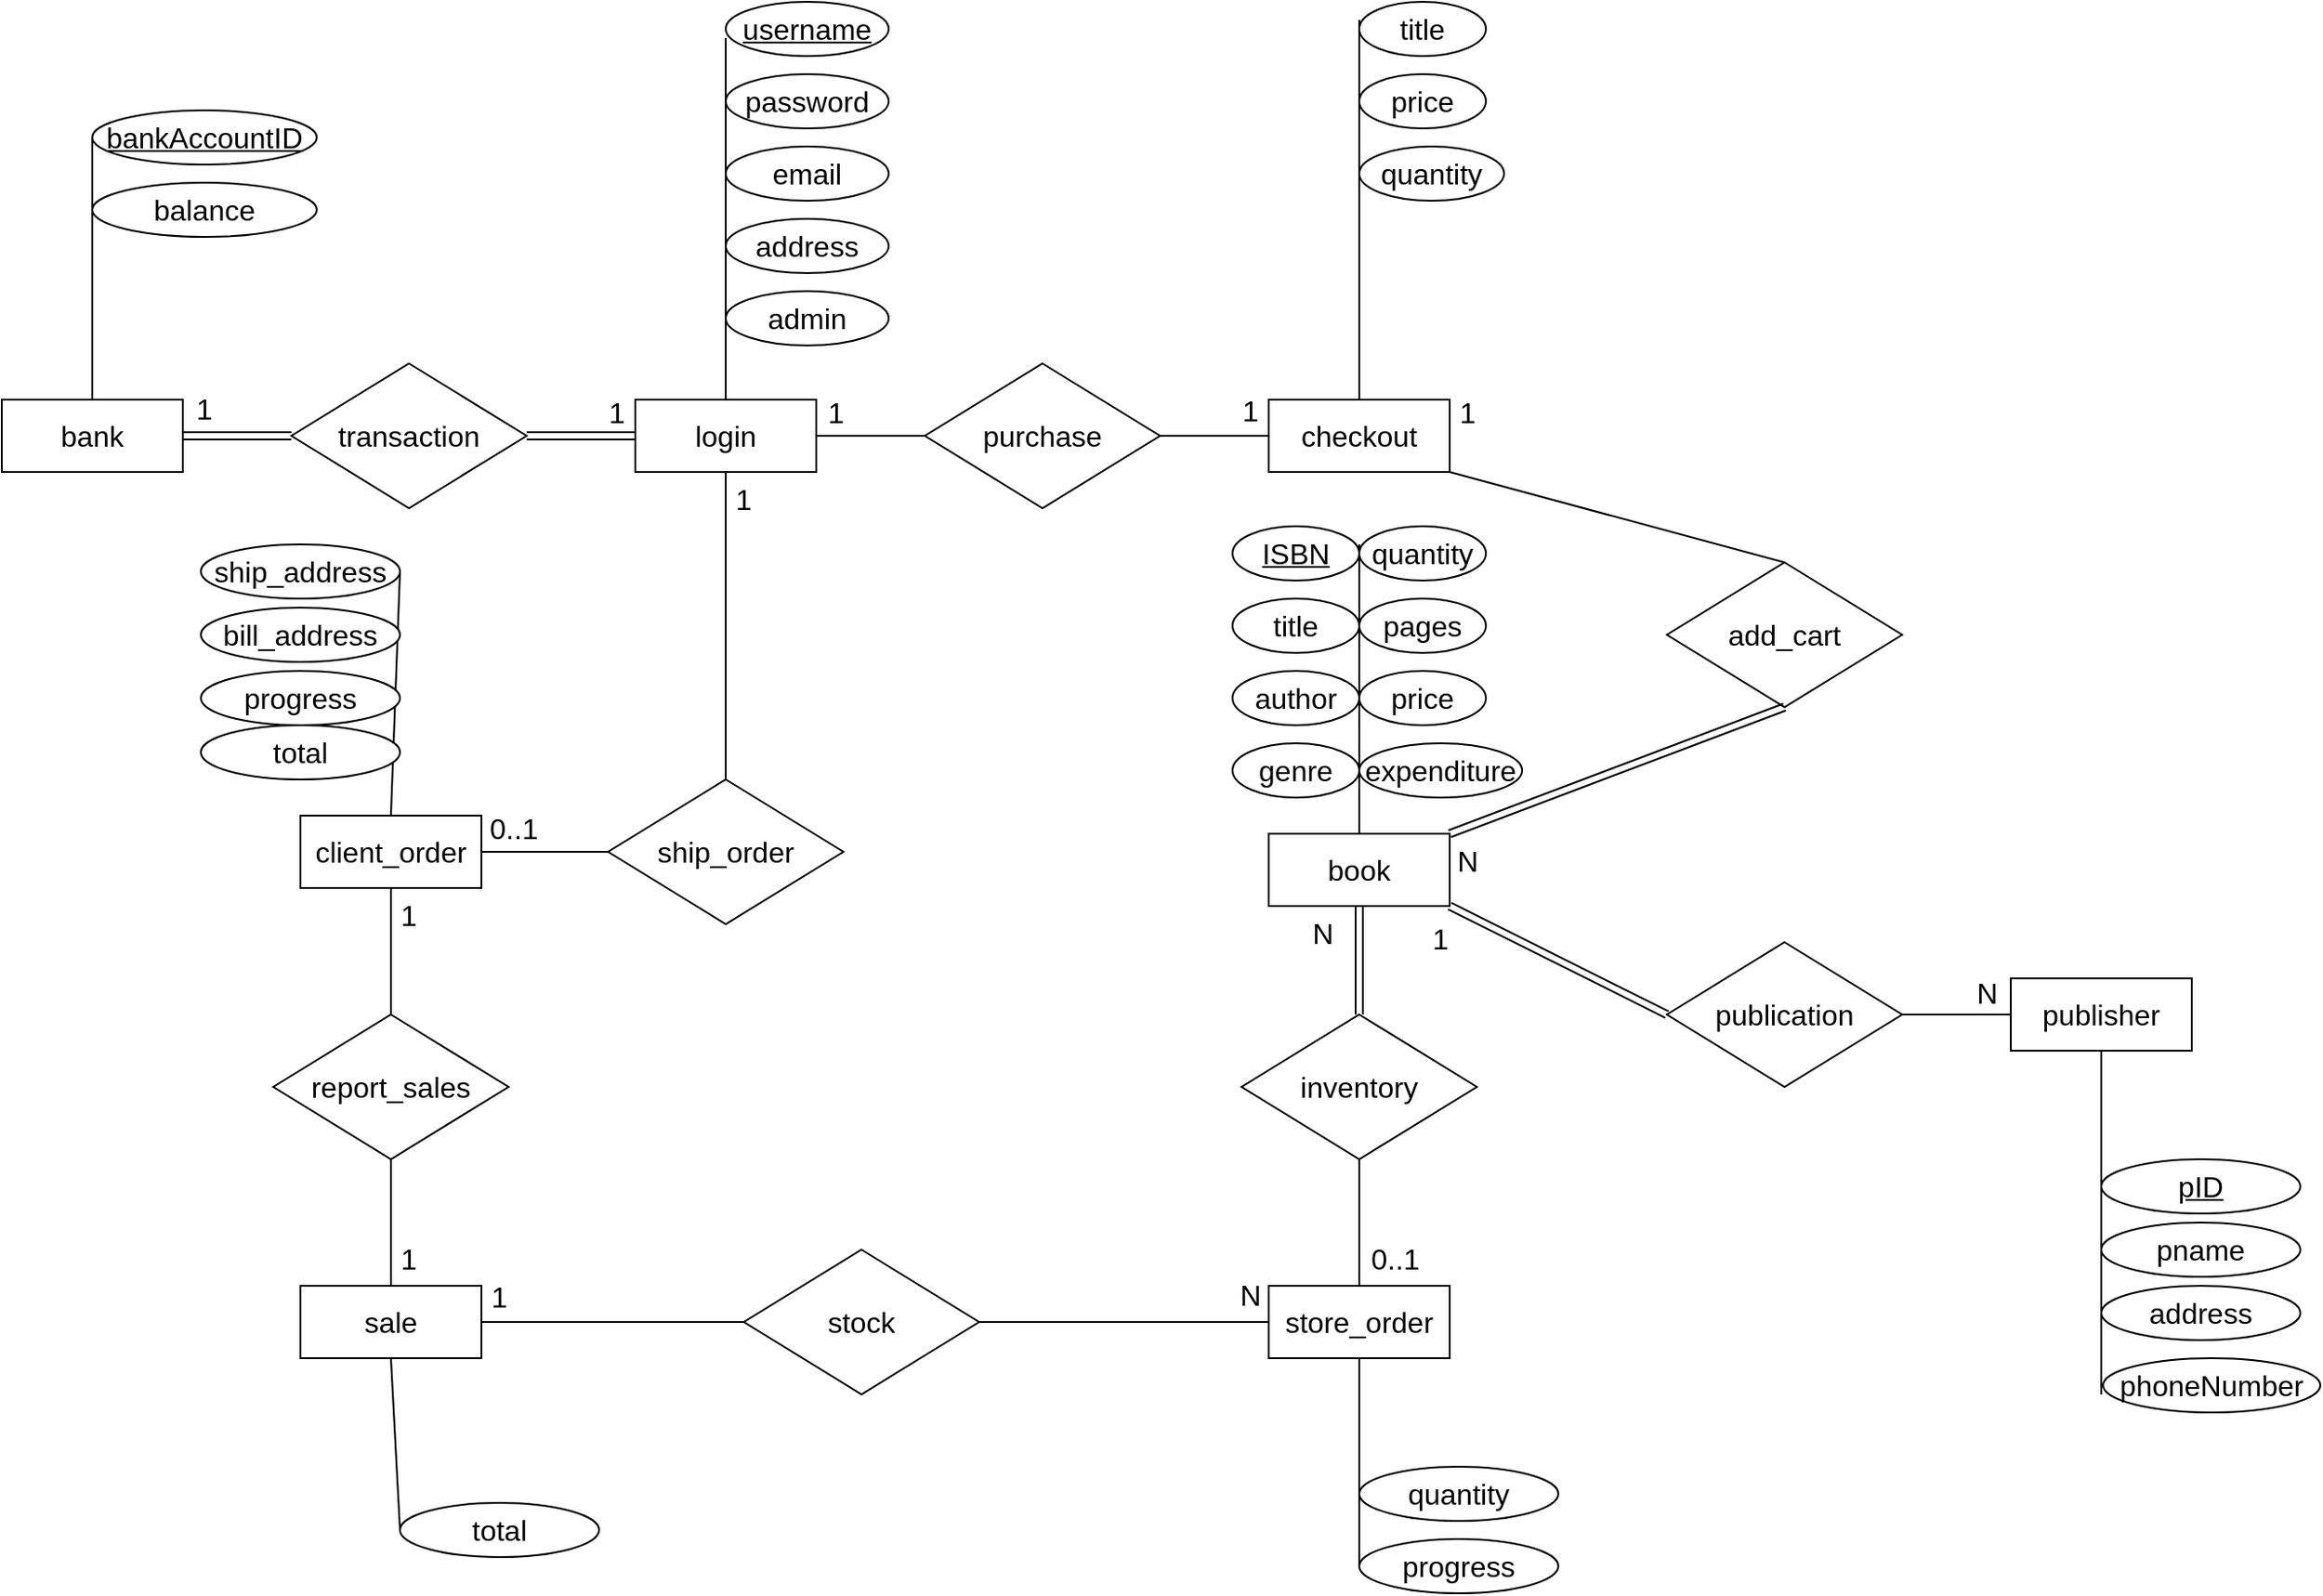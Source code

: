 <mxfile version="20.6.0" type="device"><diagram id="R2lEEEUBdFMjLlhIrx00" name="Page-1"><mxGraphModel dx="761" dy="1754" grid="1" gridSize="10" guides="1" tooltips="1" connect="1" arrows="1" fold="1" page="1" pageScale="1" pageWidth="850" pageHeight="1100" math="0" shadow="0" extFonts="Permanent Marker^https://fonts.googleapis.com/css?family=Permanent+Marker"><root><mxCell id="0"/><mxCell id="1" parent="0"/><mxCell id="kXxSYoKshDspHprGYkoT-1" value="bank" style="rounded=0;whiteSpace=wrap;html=1;fontSize=16;" vertex="1" parent="1"><mxGeometry x="160" y="80" width="100" height="40" as="geometry"/></mxCell><mxCell id="kXxSYoKshDspHprGYkoT-2" value="login" style="rounded=0;whiteSpace=wrap;html=1;fontSize=16;" vertex="1" parent="1"><mxGeometry x="510" y="80" width="100" height="40" as="geometry"/></mxCell><mxCell id="kXxSYoKshDspHprGYkoT-3" value="checkout" style="rounded=0;whiteSpace=wrap;html=1;fontSize=16;" vertex="1" parent="1"><mxGeometry x="860" y="80" width="100" height="40" as="geometry"/></mxCell><mxCell id="kXxSYoKshDspHprGYkoT-4" value="book" style="rounded=0;whiteSpace=wrap;html=1;fontSize=16;" vertex="1" parent="1"><mxGeometry x="860" y="320" width="100" height="40" as="geometry"/></mxCell><mxCell id="kXxSYoKshDspHprGYkoT-5" value="client_order" style="rounded=0;whiteSpace=wrap;html=1;fontSize=16;" vertex="1" parent="1"><mxGeometry x="325" y="310" width="100" height="40" as="geometry"/></mxCell><mxCell id="kXxSYoKshDspHprGYkoT-6" value="sale" style="rounded=0;whiteSpace=wrap;html=1;fontSize=16;" vertex="1" parent="1"><mxGeometry x="325" y="570" width="100" height="40" as="geometry"/></mxCell><mxCell id="kXxSYoKshDspHprGYkoT-7" value="store_order" style="rounded=0;whiteSpace=wrap;html=1;fontSize=16;" vertex="1" parent="1"><mxGeometry x="860" y="570" width="100" height="40" as="geometry"/></mxCell><mxCell id="kXxSYoKshDspHprGYkoT-8" value="publisher" style="rounded=0;whiteSpace=wrap;html=1;fontSize=16;" vertex="1" parent="1"><mxGeometry x="1270" y="400" width="100" height="40" as="geometry"/></mxCell><mxCell id="kXxSYoKshDspHprGYkoT-9" value="transaction" style="rhombus;whiteSpace=wrap;html=1;fontSize=16;" vertex="1" parent="1"><mxGeometry x="320" y="60" width="130" height="80" as="geometry"/></mxCell><mxCell id="kXxSYoKshDspHprGYkoT-12" value="purchase" style="rhombus;whiteSpace=wrap;html=1;fontSize=16;" vertex="1" parent="1"><mxGeometry x="670" y="60" width="130" height="80" as="geometry"/></mxCell><mxCell id="kXxSYoKshDspHprGYkoT-13" value="add_cart" style="rhombus;whiteSpace=wrap;html=1;fontSize=16;" vertex="1" parent="1"><mxGeometry x="1080" y="170" width="130" height="80" as="geometry"/></mxCell><mxCell id="kXxSYoKshDspHprGYkoT-14" value="inventory" style="rhombus;whiteSpace=wrap;html=1;fontSize=16;" vertex="1" parent="1"><mxGeometry x="845" y="420" width="130" height="80" as="geometry"/></mxCell><mxCell id="kXxSYoKshDspHprGYkoT-15" value="publication" style="rhombus;whiteSpace=wrap;html=1;fontSize=16;" vertex="1" parent="1"><mxGeometry x="1080" y="380" width="130" height="80" as="geometry"/></mxCell><mxCell id="kXxSYoKshDspHprGYkoT-16" value="ship_order" style="rhombus;whiteSpace=wrap;html=1;fontSize=16;" vertex="1" parent="1"><mxGeometry x="495" y="290" width="130" height="80" as="geometry"/></mxCell><mxCell id="kXxSYoKshDspHprGYkoT-17" value="stock" style="rhombus;whiteSpace=wrap;html=1;fontSize=16;" vertex="1" parent="1"><mxGeometry x="570" y="550" width="130" height="80" as="geometry"/></mxCell><mxCell id="kXxSYoKshDspHprGYkoT-18" value="report_sales" style="rhombus;whiteSpace=wrap;html=1;fontSize=16;" vertex="1" parent="1"><mxGeometry x="310" y="420" width="130" height="80" as="geometry"/></mxCell><mxCell id="kXxSYoKshDspHprGYkoT-24" value="" style="shape=link;html=1;rounded=0;fontSize=12;endArrow=open;startSize=14;endSize=14;sourcePerimeterSpacing=8;targetPerimeterSpacing=8;curved=1;exitX=1;exitY=0.5;exitDx=0;exitDy=0;entryX=0;entryY=0.5;entryDx=0;entryDy=0;" edge="1" parent="1" source="kXxSYoKshDspHprGYkoT-1" target="kXxSYoKshDspHprGYkoT-9"><mxGeometry width="100" relative="1" as="geometry"><mxPoint x="620" y="190" as="sourcePoint"/><mxPoint x="320" y="100" as="targetPoint"/></mxGeometry></mxCell><mxCell id="kXxSYoKshDspHprGYkoT-25" value="" style="shape=link;html=1;rounded=0;fontSize=12;endArrow=open;startSize=14;endSize=14;sourcePerimeterSpacing=8;targetPerimeterSpacing=8;curved=1;exitX=1;exitY=0.5;exitDx=0;exitDy=0;entryX=0;entryY=0.5;entryDx=0;entryDy=0;" edge="1" parent="1" source="kXxSYoKshDspHprGYkoT-9" target="kXxSYoKshDspHprGYkoT-2"><mxGeometry width="100" relative="1" as="geometry"><mxPoint x="620" y="190" as="sourcePoint"/><mxPoint x="720" y="190" as="targetPoint"/></mxGeometry></mxCell><mxCell id="kXxSYoKshDspHprGYkoT-26" value="" style="shape=link;html=1;rounded=0;fontSize=12;endArrow=open;startSize=14;endSize=14;sourcePerimeterSpacing=8;targetPerimeterSpacing=8;curved=1;entryX=0.5;entryY=1;entryDx=0;entryDy=0;exitX=1;exitY=0;exitDx=0;exitDy=0;" edge="1" parent="1" source="kXxSYoKshDspHprGYkoT-4" target="kXxSYoKshDspHprGYkoT-13"><mxGeometry width="100" relative="1" as="geometry"><mxPoint x="1060" y="330" as="sourcePoint"/><mxPoint x="720" y="190" as="targetPoint"/></mxGeometry></mxCell><mxCell id="kXxSYoKshDspHprGYkoT-27" value="" style="shape=link;html=1;rounded=0;fontSize=12;endArrow=open;startSize=14;endSize=14;sourcePerimeterSpacing=8;targetPerimeterSpacing=8;curved=1;entryX=1;entryY=1;entryDx=0;entryDy=0;exitX=0;exitY=0.5;exitDx=0;exitDy=0;" edge="1" parent="1" source="kXxSYoKshDspHprGYkoT-15" target="kXxSYoKshDspHprGYkoT-4"><mxGeometry width="100" relative="1" as="geometry"><mxPoint x="620" y="300" as="sourcePoint"/><mxPoint x="720" y="300" as="targetPoint"/></mxGeometry></mxCell><mxCell id="kXxSYoKshDspHprGYkoT-28" value="" style="shape=link;html=1;rounded=0;fontSize=12;endArrow=open;startSize=14;endSize=14;sourcePerimeterSpacing=8;targetPerimeterSpacing=8;curved=1;exitX=0.5;exitY=1;exitDx=0;exitDy=0;entryX=0.5;entryY=0;entryDx=0;entryDy=0;" edge="1" parent="1" source="kXxSYoKshDspHprGYkoT-4" target="kXxSYoKshDspHprGYkoT-14"><mxGeometry width="100" relative="1" as="geometry"><mxPoint x="620" y="300" as="sourcePoint"/><mxPoint x="720" y="300" as="targetPoint"/></mxGeometry></mxCell><mxCell id="kXxSYoKshDspHprGYkoT-31" value="" style="endArrow=none;html=1;rounded=0;fontSize=12;startSize=14;endSize=14;sourcePerimeterSpacing=8;targetPerimeterSpacing=8;curved=1;entryX=1;entryY=1;entryDx=0;entryDy=0;exitX=0.5;exitY=0;exitDx=0;exitDy=0;" edge="1" parent="1" source="kXxSYoKshDspHprGYkoT-13" target="kXxSYoKshDspHprGYkoT-3"><mxGeometry width="50" height="50" relative="1" as="geometry"><mxPoint x="640" y="330" as="sourcePoint"/><mxPoint x="690" y="280" as="targetPoint"/></mxGeometry></mxCell><mxCell id="kXxSYoKshDspHprGYkoT-32" value="" style="endArrow=none;html=1;rounded=0;fontSize=12;startSize=14;endSize=14;sourcePerimeterSpacing=8;targetPerimeterSpacing=8;curved=1;entryX=1;entryY=0.5;entryDx=0;entryDy=0;exitX=0;exitY=0.5;exitDx=0;exitDy=0;" edge="1" parent="1" source="kXxSYoKshDspHprGYkoT-3" target="kXxSYoKshDspHprGYkoT-12"><mxGeometry width="50" height="50" relative="1" as="geometry"><mxPoint x="640" y="330" as="sourcePoint"/><mxPoint x="690" y="280" as="targetPoint"/></mxGeometry></mxCell><mxCell id="kXxSYoKshDspHprGYkoT-33" value="" style="endArrow=none;html=1;rounded=0;fontSize=12;startSize=14;endSize=14;sourcePerimeterSpacing=8;targetPerimeterSpacing=8;curved=1;entryX=1;entryY=0.5;entryDx=0;entryDy=0;exitX=0;exitY=0.5;exitDx=0;exitDy=0;" edge="1" parent="1" source="kXxSYoKshDspHprGYkoT-12" target="kXxSYoKshDspHprGYkoT-2"><mxGeometry width="50" height="50" relative="1" as="geometry"><mxPoint x="640" y="330" as="sourcePoint"/><mxPoint x="690" y="280" as="targetPoint"/></mxGeometry></mxCell><mxCell id="kXxSYoKshDspHprGYkoT-34" value="" style="endArrow=none;html=1;rounded=0;fontSize=12;startSize=14;endSize=14;sourcePerimeterSpacing=8;targetPerimeterSpacing=8;curved=1;entryX=0.5;entryY=0;entryDx=0;entryDy=0;exitX=0.5;exitY=1;exitDx=0;exitDy=0;" edge="1" parent="1" source="kXxSYoKshDspHprGYkoT-5" target="kXxSYoKshDspHprGYkoT-18"><mxGeometry width="50" height="50" relative="1" as="geometry"><mxPoint x="640" y="330" as="sourcePoint"/><mxPoint x="690" y="280" as="targetPoint"/></mxGeometry></mxCell><mxCell id="kXxSYoKshDspHprGYkoT-35" value="" style="endArrow=none;html=1;rounded=0;fontSize=12;startSize=14;endSize=14;sourcePerimeterSpacing=8;targetPerimeterSpacing=8;curved=1;entryX=0;entryY=0.5;entryDx=0;entryDy=0;exitX=1;exitY=0.5;exitDx=0;exitDy=0;" edge="1" parent="1" source="kXxSYoKshDspHprGYkoT-5" target="kXxSYoKshDspHprGYkoT-16"><mxGeometry width="50" height="50" relative="1" as="geometry"><mxPoint x="640" y="330" as="sourcePoint"/><mxPoint x="690" y="280" as="targetPoint"/></mxGeometry></mxCell><mxCell id="kXxSYoKshDspHprGYkoT-36" value="" style="endArrow=none;html=1;rounded=0;fontSize=12;startSize=14;endSize=14;sourcePerimeterSpacing=8;targetPerimeterSpacing=8;curved=1;entryX=0.5;entryY=1;entryDx=0;entryDy=0;exitX=0.5;exitY=0;exitDx=0;exitDy=0;" edge="1" parent="1" source="kXxSYoKshDspHprGYkoT-16" target="kXxSYoKshDspHprGYkoT-2"><mxGeometry width="50" height="50" relative="1" as="geometry"><mxPoint x="640" y="330" as="sourcePoint"/><mxPoint x="690" y="280" as="targetPoint"/></mxGeometry></mxCell><mxCell id="kXxSYoKshDspHprGYkoT-37" value="" style="endArrow=none;html=1;rounded=0;fontSize=12;startSize=14;endSize=14;sourcePerimeterSpacing=8;targetPerimeterSpacing=8;curved=1;entryX=0.5;entryY=1;entryDx=0;entryDy=0;exitX=0.5;exitY=0;exitDx=0;exitDy=0;" edge="1" parent="1" source="kXxSYoKshDspHprGYkoT-7" target="kXxSYoKshDspHprGYkoT-14"><mxGeometry width="50" height="50" relative="1" as="geometry"><mxPoint x="640" y="330" as="sourcePoint"/><mxPoint x="690" y="280" as="targetPoint"/></mxGeometry></mxCell><mxCell id="kXxSYoKshDspHprGYkoT-38" value="" style="endArrow=none;html=1;rounded=0;fontSize=12;startSize=14;endSize=14;sourcePerimeterSpacing=8;targetPerimeterSpacing=8;curved=1;entryX=1;entryY=0.5;entryDx=0;entryDy=0;exitX=0;exitY=0.5;exitDx=0;exitDy=0;" edge="1" parent="1" source="kXxSYoKshDspHprGYkoT-8" target="kXxSYoKshDspHprGYkoT-15"><mxGeometry width="50" height="50" relative="1" as="geometry"><mxPoint x="700" y="410" as="sourcePoint"/><mxPoint x="750" y="360" as="targetPoint"/></mxGeometry></mxCell><mxCell id="kXxSYoKshDspHprGYkoT-39" value="" style="endArrow=none;html=1;rounded=0;fontSize=12;startSize=14;endSize=14;sourcePerimeterSpacing=8;targetPerimeterSpacing=8;curved=1;exitX=1;exitY=0.5;exitDx=0;exitDy=0;entryX=0;entryY=0.5;entryDx=0;entryDy=0;" edge="1" parent="1" source="kXxSYoKshDspHprGYkoT-17" target="kXxSYoKshDspHprGYkoT-7"><mxGeometry width="50" height="50" relative="1" as="geometry"><mxPoint x="635" y="330" as="sourcePoint"/><mxPoint x="685" y="280" as="targetPoint"/></mxGeometry></mxCell><mxCell id="kXxSYoKshDspHprGYkoT-40" value="" style="endArrow=none;html=1;rounded=0;fontSize=12;startSize=14;endSize=14;sourcePerimeterSpacing=8;targetPerimeterSpacing=8;curved=1;exitX=0;exitY=0.5;exitDx=0;exitDy=0;entryX=1;entryY=0.5;entryDx=0;entryDy=0;" edge="1" parent="1" source="kXxSYoKshDspHprGYkoT-17" target="kXxSYoKshDspHprGYkoT-6"><mxGeometry width="50" height="50" relative="1" as="geometry"><mxPoint x="635" y="330" as="sourcePoint"/><mxPoint x="685" y="280" as="targetPoint"/></mxGeometry></mxCell><mxCell id="kXxSYoKshDspHprGYkoT-41" value="" style="endArrow=none;html=1;rounded=0;fontSize=12;startSize=14;endSize=14;sourcePerimeterSpacing=8;targetPerimeterSpacing=8;curved=1;entryX=0.5;entryY=0;entryDx=0;entryDy=0;exitX=0.5;exitY=1;exitDx=0;exitDy=0;" edge="1" parent="1" source="kXxSYoKshDspHprGYkoT-18" target="kXxSYoKshDspHprGYkoT-6"><mxGeometry width="50" height="50" relative="1" as="geometry"><mxPoint x="640" y="330" as="sourcePoint"/><mxPoint x="690" y="280" as="targetPoint"/></mxGeometry></mxCell><mxCell id="kXxSYoKshDspHprGYkoT-42" value="&lt;u&gt;bankAccountID&lt;/u&gt;" style="ellipse;whiteSpace=wrap;html=1;fontSize=16;" vertex="1" parent="1"><mxGeometry x="210" y="-80" width="124" height="30" as="geometry"/></mxCell><mxCell id="kXxSYoKshDspHprGYkoT-44" value="" style="endArrow=none;html=1;rounded=0;fontSize=12;startSize=14;endSize=14;sourcePerimeterSpacing=8;targetPerimeterSpacing=8;curved=1;entryX=0.5;entryY=0;entryDx=0;entryDy=0;exitX=0;exitY=0.5;exitDx=0;exitDy=0;" edge="1" parent="1" source="kXxSYoKshDspHprGYkoT-42" target="kXxSYoKshDspHprGYkoT-1"><mxGeometry width="50" height="50" relative="1" as="geometry"><mxPoint x="210" y="-100" as="sourcePoint"/><mxPoint x="210" y="70" as="targetPoint"/></mxGeometry></mxCell><mxCell id="kXxSYoKshDspHprGYkoT-45" value="balance" style="ellipse;whiteSpace=wrap;html=1;fontSize=16;" vertex="1" parent="1"><mxGeometry x="210" y="-40" width="124" height="30" as="geometry"/></mxCell><mxCell id="kXxSYoKshDspHprGYkoT-50" value="" style="endArrow=none;html=1;rounded=0;fontSize=12;startSize=14;endSize=14;sourcePerimeterSpacing=8;targetPerimeterSpacing=8;curved=1;entryX=0.5;entryY=1;entryDx=0;entryDy=0;" edge="1" parent="1" target="kXxSYoKshDspHprGYkoT-8"><mxGeometry width="50" height="50" relative="1" as="geometry"><mxPoint x="1320" y="630" as="sourcePoint"/><mxPoint x="1140.588" y="510" as="targetPoint"/></mxGeometry></mxCell><mxCell id="kXxSYoKshDspHprGYkoT-51" value="" style="endArrow=none;html=1;rounded=0;fontSize=12;startSize=14;endSize=14;sourcePerimeterSpacing=8;targetPerimeterSpacing=8;curved=1;entryX=0.5;entryY=1;entryDx=0;entryDy=0;exitX=0;exitY=0.5;exitDx=0;exitDy=0;" edge="1" parent="1" source="kXxSYoKshDspHprGYkoT-80" target="kXxSYoKshDspHprGYkoT-7"><mxGeometry width="50" height="50" relative="1" as="geometry"><mxPoint x="910" y="780" as="sourcePoint"/><mxPoint x="440" y="280" as="targetPoint"/></mxGeometry></mxCell><mxCell id="kXxSYoKshDspHprGYkoT-52" value="" style="endArrow=none;html=1;rounded=0;fontSize=12;startSize=14;endSize=14;sourcePerimeterSpacing=8;targetPerimeterSpacing=8;curved=1;entryX=0.5;entryY=1;entryDx=0;entryDy=0;exitX=0;exitY=0.5;exitDx=0;exitDy=0;" edge="1" parent="1" source="kXxSYoKshDspHprGYkoT-78" target="kXxSYoKshDspHprGYkoT-6"><mxGeometry width="50" height="50" relative="1" as="geometry"><mxPoint x="555" y="710" as="sourcePoint"/><mxPoint x="440" y="270" as="targetPoint"/></mxGeometry></mxCell><mxCell id="kXxSYoKshDspHprGYkoT-53" value="" style="endArrow=none;html=1;rounded=0;fontSize=12;startSize=14;endSize=14;sourcePerimeterSpacing=8;targetPerimeterSpacing=8;curved=1;entryX=0.5;entryY=0;entryDx=0;entryDy=0;exitX=1;exitY=0.5;exitDx=0;exitDy=0;" edge="1" parent="1" source="kXxSYoKshDspHprGYkoT-74" target="kXxSYoKshDspHprGYkoT-5"><mxGeometry width="50" height="50" relative="1" as="geometry"><mxPoint x="500" y="240" as="sourcePoint"/><mxPoint x="225" y="450" as="targetPoint"/></mxGeometry></mxCell><mxCell id="kXxSYoKshDspHprGYkoT-54" value="" style="endArrow=none;html=1;rounded=0;fontSize=12;startSize=14;endSize=14;sourcePerimeterSpacing=8;targetPerimeterSpacing=8;curved=1;entryX=0.5;entryY=0;entryDx=0;entryDy=0;" edge="1" parent="1" target="kXxSYoKshDspHprGYkoT-4"><mxGeometry width="50" height="50" relative="1" as="geometry"><mxPoint x="910" y="160" as="sourcePoint"/><mxPoint x="440" y="270" as="targetPoint"/></mxGeometry></mxCell><mxCell id="kXxSYoKshDspHprGYkoT-55" value="" style="endArrow=none;html=1;rounded=0;fontSize=12;startSize=14;endSize=14;sourcePerimeterSpacing=8;targetPerimeterSpacing=8;curved=1;entryX=0.5;entryY=0;entryDx=0;entryDy=0;" edge="1" parent="1" target="kXxSYoKshDspHprGYkoT-3"><mxGeometry width="50" height="50" relative="1" as="geometry"><mxPoint x="910" y="-130" as="sourcePoint"/><mxPoint x="440" y="270" as="targetPoint"/></mxGeometry></mxCell><mxCell id="kXxSYoKshDspHprGYkoT-56" value="" style="endArrow=none;html=1;rounded=0;fontSize=12;startSize=14;endSize=14;sourcePerimeterSpacing=8;targetPerimeterSpacing=8;curved=1;entryX=0.5;entryY=0;entryDx=0;entryDy=0;" edge="1" parent="1" target="kXxSYoKshDspHprGYkoT-2"><mxGeometry width="50" height="50" relative="1" as="geometry"><mxPoint x="560" y="-120" as="sourcePoint"/><mxPoint x="440" y="270" as="targetPoint"/></mxGeometry></mxCell><mxCell id="kXxSYoKshDspHprGYkoT-57" value="&lt;u&gt;username&lt;/u&gt;" style="ellipse;whiteSpace=wrap;html=1;fontSize=16;" vertex="1" parent="1"><mxGeometry x="560" y="-140" width="90" height="30" as="geometry"/></mxCell><mxCell id="kXxSYoKshDspHprGYkoT-58" value="password" style="ellipse;whiteSpace=wrap;html=1;fontSize=16;" vertex="1" parent="1"><mxGeometry x="560" y="-100" width="90" height="30" as="geometry"/></mxCell><mxCell id="kXxSYoKshDspHprGYkoT-59" value="email" style="ellipse;whiteSpace=wrap;html=1;fontSize=16;" vertex="1" parent="1"><mxGeometry x="560" y="-60" width="90" height="30" as="geometry"/></mxCell><mxCell id="kXxSYoKshDspHprGYkoT-61" value="address" style="ellipse;whiteSpace=wrap;html=1;fontSize=16;" vertex="1" parent="1"><mxGeometry x="560" y="-20" width="90" height="30" as="geometry"/></mxCell><mxCell id="kXxSYoKshDspHprGYkoT-62" value="admin" style="ellipse;whiteSpace=wrap;html=1;fontSize=16;" vertex="1" parent="1"><mxGeometry x="560" y="20" width="90" height="30" as="geometry"/></mxCell><mxCell id="kXxSYoKshDspHprGYkoT-63" value="title" style="ellipse;whiteSpace=wrap;html=1;fontSize=16;" vertex="1" parent="1"><mxGeometry x="910" y="-140" width="70" height="30" as="geometry"/></mxCell><mxCell id="kXxSYoKshDspHprGYkoT-64" value="price" style="ellipse;whiteSpace=wrap;html=1;fontSize=16;" vertex="1" parent="1"><mxGeometry x="910" y="-100" width="70" height="30" as="geometry"/></mxCell><mxCell id="kXxSYoKshDspHprGYkoT-65" value="quantity" style="ellipse;whiteSpace=wrap;html=1;fontSize=16;" vertex="1" parent="1"><mxGeometry x="910" y="-60" width="80" height="30" as="geometry"/></mxCell><mxCell id="kXxSYoKshDspHprGYkoT-66" value="&lt;u&gt;ISBN&lt;/u&gt;" style="ellipse;whiteSpace=wrap;html=1;fontSize=16;" vertex="1" parent="1"><mxGeometry x="840" y="150" width="70" height="30" as="geometry"/></mxCell><mxCell id="kXxSYoKshDspHprGYkoT-67" value="title" style="ellipse;whiteSpace=wrap;html=1;fontSize=16;" vertex="1" parent="1"><mxGeometry x="840" y="190" width="70" height="30" as="geometry"/></mxCell><mxCell id="kXxSYoKshDspHprGYkoT-68" value="author" style="ellipse;whiteSpace=wrap;html=1;fontSize=16;" vertex="1" parent="1"><mxGeometry x="840" y="230" width="70" height="30" as="geometry"/></mxCell><mxCell id="kXxSYoKshDspHprGYkoT-69" value="genre" style="ellipse;whiteSpace=wrap;html=1;fontSize=16;" vertex="1" parent="1"><mxGeometry x="840" y="270" width="70" height="30" as="geometry"/></mxCell><mxCell id="kXxSYoKshDspHprGYkoT-70" value="quantity" style="ellipse;whiteSpace=wrap;html=1;fontSize=16;" vertex="1" parent="1"><mxGeometry x="910" y="150" width="70" height="30" as="geometry"/></mxCell><mxCell id="kXxSYoKshDspHprGYkoT-71" value="pages" style="ellipse;whiteSpace=wrap;html=1;fontSize=16;" vertex="1" parent="1"><mxGeometry x="910" y="190" width="70" height="30" as="geometry"/></mxCell><mxCell id="kXxSYoKshDspHprGYkoT-72" value="price" style="ellipse;whiteSpace=wrap;html=1;fontSize=16;" vertex="1" parent="1"><mxGeometry x="910" y="230" width="70" height="30" as="geometry"/></mxCell><mxCell id="kXxSYoKshDspHprGYkoT-73" value="expenditure" style="ellipse;whiteSpace=wrap;html=1;fontSize=16;" vertex="1" parent="1"><mxGeometry x="910" y="270" width="90" height="30" as="geometry"/></mxCell><mxCell id="kXxSYoKshDspHprGYkoT-74" value="ship_address" style="ellipse;whiteSpace=wrap;html=1;fontSize=16;" vertex="1" parent="1"><mxGeometry x="270" y="160" width="110" height="30" as="geometry"/></mxCell><mxCell id="kXxSYoKshDspHprGYkoT-75" value="bill_address" style="ellipse;whiteSpace=wrap;html=1;fontSize=16;" vertex="1" parent="1"><mxGeometry x="270" y="195" width="110" height="30" as="geometry"/></mxCell><mxCell id="kXxSYoKshDspHprGYkoT-76" value="progress" style="ellipse;whiteSpace=wrap;html=1;fontSize=16;" vertex="1" parent="1"><mxGeometry x="270" y="230" width="110" height="30" as="geometry"/></mxCell><mxCell id="kXxSYoKshDspHprGYkoT-77" value="total" style="ellipse;whiteSpace=wrap;html=1;fontSize=16;" vertex="1" parent="1"><mxGeometry x="270" y="260" width="110" height="30" as="geometry"/></mxCell><mxCell id="kXxSYoKshDspHprGYkoT-78" value="total" style="ellipse;whiteSpace=wrap;html=1;fontSize=16;" vertex="1" parent="1"><mxGeometry x="380" y="690" width="110" height="30" as="geometry"/></mxCell><mxCell id="kXxSYoKshDspHprGYkoT-79" value="quantity" style="ellipse;whiteSpace=wrap;html=1;fontSize=16;" vertex="1" parent="1"><mxGeometry x="910" y="670" width="110" height="30" as="geometry"/></mxCell><mxCell id="kXxSYoKshDspHprGYkoT-80" value="progress" style="ellipse;whiteSpace=wrap;html=1;fontSize=16;" vertex="1" parent="1"><mxGeometry x="910" y="710" width="110" height="30" as="geometry"/></mxCell><mxCell id="kXxSYoKshDspHprGYkoT-81" value="&lt;u&gt;pID&lt;/u&gt;" style="ellipse;whiteSpace=wrap;html=1;fontSize=16;" vertex="1" parent="1"><mxGeometry x="1320" y="500" width="110" height="30" as="geometry"/></mxCell><mxCell id="kXxSYoKshDspHprGYkoT-82" value="pname" style="ellipse;whiteSpace=wrap;html=1;fontSize=16;" vertex="1" parent="1"><mxGeometry x="1320" y="535" width="110" height="30" as="geometry"/></mxCell><mxCell id="kXxSYoKshDspHprGYkoT-83" value="address" style="ellipse;whiteSpace=wrap;html=1;fontSize=16;" vertex="1" parent="1"><mxGeometry x="1320" y="570" width="110" height="30" as="geometry"/></mxCell><mxCell id="kXxSYoKshDspHprGYkoT-84" value="phoneNumber" style="ellipse;whiteSpace=wrap;html=1;fontSize=16;" vertex="1" parent="1"><mxGeometry x="1321" y="610" width="120" height="30" as="geometry"/></mxCell><mxCell id="kXxSYoKshDspHprGYkoT-87" value="1" style="text;strokeColor=none;fillColor=none;html=1;align=center;verticalAlign=middle;whiteSpace=wrap;rounded=0;fontSize=16;" vertex="1" parent="1"><mxGeometry x="242" y="70" width="60" height="30" as="geometry"/></mxCell><mxCell id="kXxSYoKshDspHprGYkoT-88" value="1" style="text;strokeColor=none;fillColor=none;html=1;align=center;verticalAlign=middle;whiteSpace=wrap;rounded=0;fontSize=16;" vertex="1" parent="1"><mxGeometry x="470" y="72" width="60" height="30" as="geometry"/></mxCell><mxCell id="kXxSYoKshDspHprGYkoT-90" value="1" style="text;strokeColor=none;fillColor=none;html=1;align=center;verticalAlign=middle;whiteSpace=wrap;rounded=0;fontSize=16;" vertex="1" parent="1"><mxGeometry x="591" y="72" width="60" height="30" as="geometry"/></mxCell><mxCell id="kXxSYoKshDspHprGYkoT-92" value="1" style="text;strokeColor=none;fillColor=none;html=1;align=center;verticalAlign=middle;whiteSpace=wrap;rounded=0;fontSize=16;" vertex="1" parent="1"><mxGeometry x="540" y="120" width="60" height="30" as="geometry"/></mxCell><mxCell id="kXxSYoKshDspHprGYkoT-93" value="0..1" style="text;strokeColor=none;fillColor=none;html=1;align=center;verticalAlign=middle;whiteSpace=wrap;rounded=0;fontSize=16;" vertex="1" parent="1"><mxGeometry x="413" y="302" width="60" height="30" as="geometry"/></mxCell><mxCell id="kXxSYoKshDspHprGYkoT-98" value="1" style="text;strokeColor=none;fillColor=none;html=1;align=center;verticalAlign=middle;whiteSpace=wrap;rounded=0;fontSize=16;" vertex="1" parent="1"><mxGeometry x="355" y="540" width="60" height="30" as="geometry"/></mxCell><mxCell id="kXxSYoKshDspHprGYkoT-99" value="1" style="text;strokeColor=none;fillColor=none;html=1;align=center;verticalAlign=middle;whiteSpace=wrap;rounded=0;fontSize=16;" vertex="1" parent="1"><mxGeometry x="405" y="561" width="60" height="30" as="geometry"/></mxCell><mxCell id="kXxSYoKshDspHprGYkoT-101" value="N" style="text;strokeColor=none;fillColor=none;html=1;align=center;verticalAlign=middle;whiteSpace=wrap;rounded=0;fontSize=16;" vertex="1" parent="1"><mxGeometry x="820" y="560" width="60" height="30" as="geometry"/></mxCell><mxCell id="kXxSYoKshDspHprGYkoT-102" value="N" style="text;strokeColor=none;fillColor=none;html=1;align=center;verticalAlign=middle;whiteSpace=wrap;rounded=0;fontSize=16;" vertex="1" parent="1"><mxGeometry x="860" y="360" width="60" height="30" as="geometry"/></mxCell><mxCell id="kXxSYoKshDspHprGYkoT-103" value="0..1" style="text;strokeColor=none;fillColor=none;html=1;align=center;verticalAlign=middle;whiteSpace=wrap;rounded=0;fontSize=16;" vertex="1" parent="1"><mxGeometry x="900" y="540" width="60" height="30" as="geometry"/></mxCell><mxCell id="kXxSYoKshDspHprGYkoT-106" value="1" style="text;strokeColor=none;fillColor=none;html=1;align=center;verticalAlign=middle;whiteSpace=wrap;rounded=0;fontSize=16;" vertex="1" parent="1"><mxGeometry x="820" y="71" width="60" height="30" as="geometry"/></mxCell><mxCell id="kXxSYoKshDspHprGYkoT-109" value="1" style="text;strokeColor=none;fillColor=none;html=1;align=center;verticalAlign=middle;whiteSpace=wrap;rounded=0;fontSize=16;" vertex="1" parent="1"><mxGeometry x="940" y="72" width="60" height="30" as="geometry"/></mxCell><mxCell id="kXxSYoKshDspHprGYkoT-110" value="N" style="text;strokeColor=none;fillColor=none;html=1;align=center;verticalAlign=middle;whiteSpace=wrap;rounded=0;fontSize=16;" vertex="1" parent="1"><mxGeometry x="940" y="320" width="60" height="30" as="geometry"/></mxCell><mxCell id="kXxSYoKshDspHprGYkoT-111" value="N" style="text;strokeColor=none;fillColor=none;html=1;align=center;verticalAlign=middle;whiteSpace=wrap;rounded=0;fontSize=16;" vertex="1" parent="1"><mxGeometry x="1227" y="393" width="60" height="30" as="geometry"/></mxCell><mxCell id="kXxSYoKshDspHprGYkoT-113" value="1" style="text;strokeColor=none;fillColor=none;html=1;align=center;verticalAlign=middle;whiteSpace=wrap;rounded=0;fontSize=16;" vertex="1" parent="1"><mxGeometry x="925" y="363" width="60" height="30" as="geometry"/></mxCell><mxCell id="kXxSYoKshDspHprGYkoT-114" value="1" style="text;strokeColor=none;fillColor=none;html=1;align=center;verticalAlign=middle;whiteSpace=wrap;rounded=0;fontSize=16;" vertex="1" parent="1"><mxGeometry x="355" y="350" width="60" height="30" as="geometry"/></mxCell></root></mxGraphModel></diagram></mxfile>